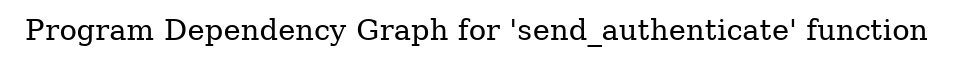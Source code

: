 digraph "Program Dependency Graph for 'send_authenticate' function" {
	label="Program Dependency Graph for 'send_authenticate' function";

}
